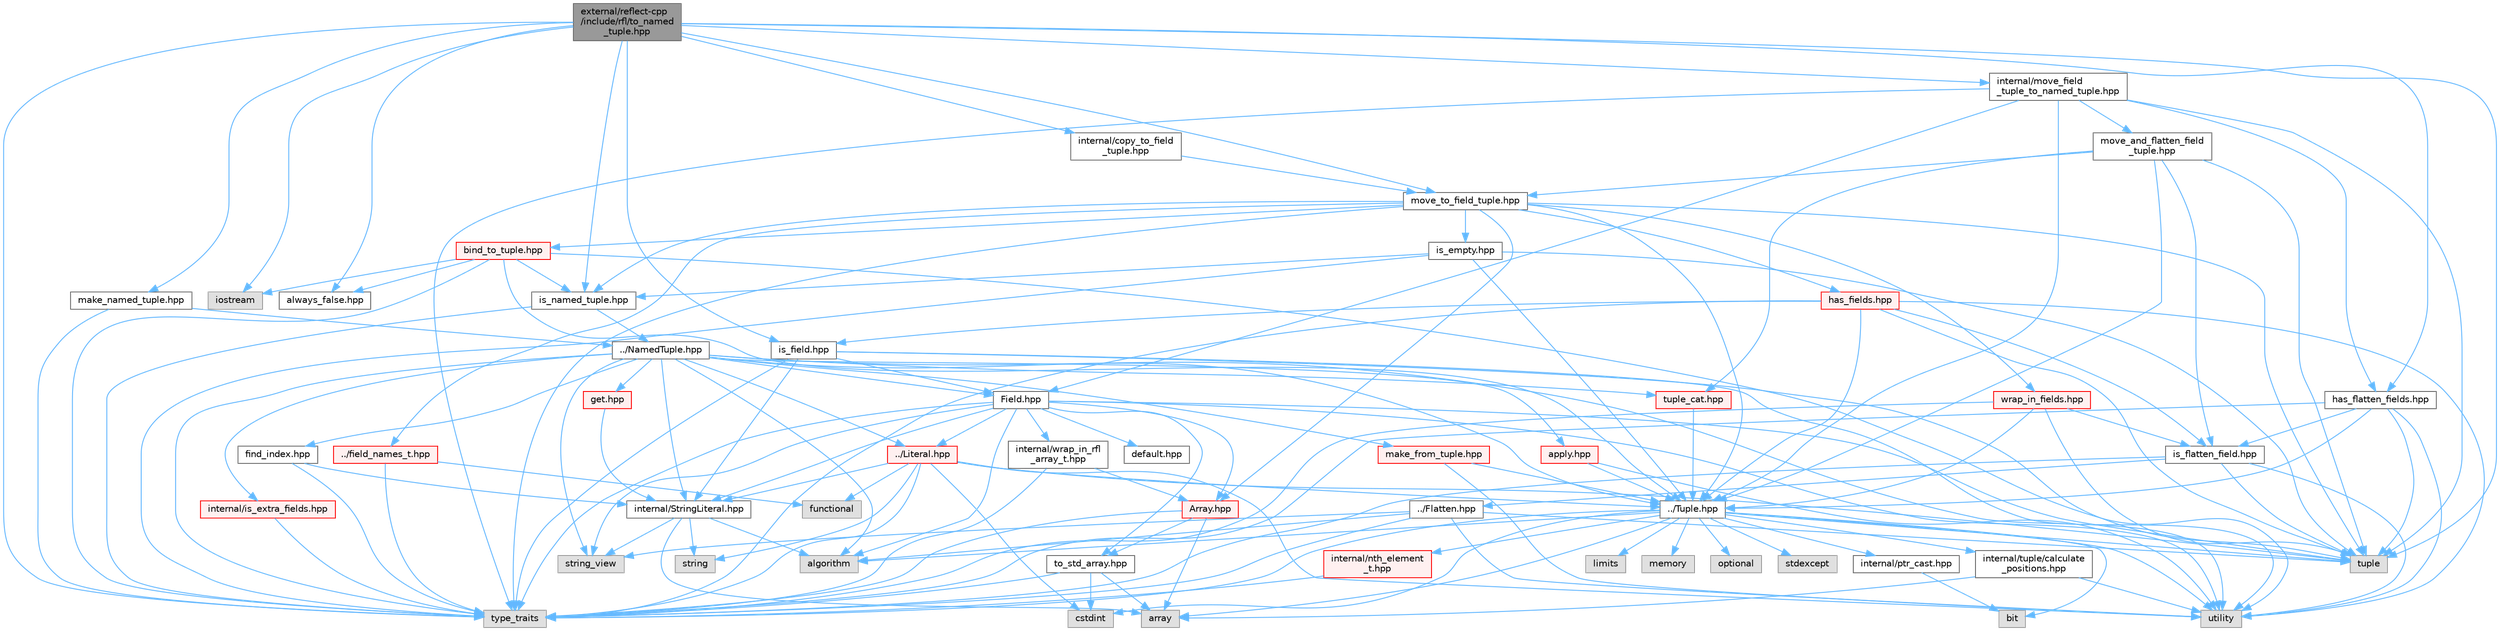 digraph "external/reflect-cpp/include/rfl/to_named_tuple.hpp"
{
 // LATEX_PDF_SIZE
  bgcolor="transparent";
  edge [fontname=Helvetica,fontsize=10,labelfontname=Helvetica,labelfontsize=10];
  node [fontname=Helvetica,fontsize=10,shape=box,height=0.2,width=0.4];
  Node1 [id="Node000001",label="external/reflect-cpp\l/include/rfl/to_named\l_tuple.hpp",height=0.2,width=0.4,color="gray40", fillcolor="grey60", style="filled", fontcolor="black",tooltip=" "];
  Node1 -> Node2 [id="edge1_Node000001_Node000002",color="steelblue1",style="solid",tooltip=" "];
  Node2 [id="Node000002",label="iostream",height=0.2,width=0.4,color="grey60", fillcolor="#E0E0E0", style="filled",tooltip=" "];
  Node1 -> Node3 [id="edge2_Node000001_Node000003",color="steelblue1",style="solid",tooltip=" "];
  Node3 [id="Node000003",label="tuple",height=0.2,width=0.4,color="grey60", fillcolor="#E0E0E0", style="filled",tooltip=" "];
  Node1 -> Node4 [id="edge3_Node000001_Node000004",color="steelblue1",style="solid",tooltip=" "];
  Node4 [id="Node000004",label="type_traits",height=0.2,width=0.4,color="grey60", fillcolor="#E0E0E0", style="filled",tooltip=" "];
  Node1 -> Node5 [id="edge4_Node000001_Node000005",color="steelblue1",style="solid",tooltip=" "];
  Node5 [id="Node000005",label="always_false.hpp",height=0.2,width=0.4,color="grey40", fillcolor="white", style="filled",URL="$always__false_8hpp.html",tooltip=" "];
  Node1 -> Node6 [id="edge5_Node000001_Node000006",color="steelblue1",style="solid",tooltip=" "];
  Node6 [id="Node000006",label="internal/copy_to_field\l_tuple.hpp",height=0.2,width=0.4,color="grey40", fillcolor="white", style="filled",URL="$copy__to__field__tuple_8hpp.html",tooltip=" "];
  Node6 -> Node7 [id="edge6_Node000006_Node000007",color="steelblue1",style="solid",tooltip=" "];
  Node7 [id="Node000007",label="move_to_field_tuple.hpp",height=0.2,width=0.4,color="grey40", fillcolor="white", style="filled",URL="$move__to__field__tuple_8hpp.html",tooltip=" "];
  Node7 -> Node3 [id="edge7_Node000007_Node000003",color="steelblue1",style="solid",tooltip=" "];
  Node7 -> Node4 [id="edge8_Node000007_Node000004",color="steelblue1",style="solid",tooltip=" "];
  Node7 -> Node8 [id="edge9_Node000007_Node000008",color="steelblue1",style="solid",tooltip=" "];
  Node8 [id="Node000008",label="../Tuple.hpp",height=0.2,width=0.4,color="grey40", fillcolor="white", style="filled",URL="$_tuple_8hpp.html",tooltip=" "];
  Node8 -> Node9 [id="edge10_Node000008_Node000009",color="steelblue1",style="solid",tooltip=" "];
  Node9 [id="Node000009",label="algorithm",height=0.2,width=0.4,color="grey60", fillcolor="#E0E0E0", style="filled",tooltip=" "];
  Node8 -> Node10 [id="edge11_Node000008_Node000010",color="steelblue1",style="solid",tooltip=" "];
  Node10 [id="Node000010",label="array",height=0.2,width=0.4,color="grey60", fillcolor="#E0E0E0", style="filled",tooltip=" "];
  Node8 -> Node11 [id="edge12_Node000008_Node000011",color="steelblue1",style="solid",tooltip=" "];
  Node11 [id="Node000011",label="bit",height=0.2,width=0.4,color="grey60", fillcolor="#E0E0E0", style="filled",tooltip=" "];
  Node8 -> Node12 [id="edge13_Node000008_Node000012",color="steelblue1",style="solid",tooltip=" "];
  Node12 [id="Node000012",label="cstdint",height=0.2,width=0.4,color="grey60", fillcolor="#E0E0E0", style="filled",tooltip=" "];
  Node8 -> Node13 [id="edge14_Node000008_Node000013",color="steelblue1",style="solid",tooltip=" "];
  Node13 [id="Node000013",label="limits",height=0.2,width=0.4,color="grey60", fillcolor="#E0E0E0", style="filled",tooltip=" "];
  Node8 -> Node14 [id="edge15_Node000008_Node000014",color="steelblue1",style="solid",tooltip=" "];
  Node14 [id="Node000014",label="memory",height=0.2,width=0.4,color="grey60", fillcolor="#E0E0E0", style="filled",tooltip=" "];
  Node8 -> Node15 [id="edge16_Node000008_Node000015",color="steelblue1",style="solid",tooltip=" "];
  Node15 [id="Node000015",label="optional",height=0.2,width=0.4,color="grey60", fillcolor="#E0E0E0", style="filled",tooltip=" "];
  Node8 -> Node16 [id="edge17_Node000008_Node000016",color="steelblue1",style="solid",tooltip=" "];
  Node16 [id="Node000016",label="stdexcept",height=0.2,width=0.4,color="grey60", fillcolor="#E0E0E0", style="filled",tooltip=" "];
  Node8 -> Node3 [id="edge18_Node000008_Node000003",color="steelblue1",style="solid",tooltip=" "];
  Node8 -> Node4 [id="edge19_Node000008_Node000004",color="steelblue1",style="solid",tooltip=" "];
  Node8 -> Node17 [id="edge20_Node000008_Node000017",color="steelblue1",style="solid",tooltip=" "];
  Node17 [id="Node000017",label="utility",height=0.2,width=0.4,color="grey60", fillcolor="#E0E0E0", style="filled",tooltip=" "];
  Node8 -> Node18 [id="edge21_Node000008_Node000018",color="steelblue1",style="solid",tooltip=" "];
  Node18 [id="Node000018",label="internal/nth_element\l_t.hpp",height=0.2,width=0.4,color="red", fillcolor="#FFF0F0", style="filled",URL="$nth__element__t_8hpp.html",tooltip=" "];
  Node18 -> Node4 [id="edge22_Node000018_Node000004",color="steelblue1",style="solid",tooltip=" "];
  Node8 -> Node20 [id="edge23_Node000008_Node000020",color="steelblue1",style="solid",tooltip=" "];
  Node20 [id="Node000020",label="internal/ptr_cast.hpp",height=0.2,width=0.4,color="grey40", fillcolor="white", style="filled",URL="$ptr__cast_8hpp.html",tooltip=" "];
  Node20 -> Node11 [id="edge24_Node000020_Node000011",color="steelblue1",style="solid",tooltip=" "];
  Node8 -> Node21 [id="edge25_Node000008_Node000021",color="steelblue1",style="solid",tooltip=" "];
  Node21 [id="Node000021",label="internal/tuple/calculate\l_positions.hpp",height=0.2,width=0.4,color="grey40", fillcolor="white", style="filled",URL="$calculate__positions_8hpp.html",tooltip=" "];
  Node21 -> Node10 [id="edge26_Node000021_Node000010",color="steelblue1",style="solid",tooltip=" "];
  Node21 -> Node17 [id="edge27_Node000021_Node000017",color="steelblue1",style="solid",tooltip=" "];
  Node7 -> Node22 [id="edge28_Node000007_Node000022",color="steelblue1",style="solid",tooltip=" "];
  Node22 [id="Node000022",label="../field_names_t.hpp",height=0.2,width=0.4,color="red", fillcolor="#FFF0F0", style="filled",URL="$field__names__t_8hpp.html",tooltip=" "];
  Node22 -> Node23 [id="edge29_Node000022_Node000023",color="steelblue1",style="solid",tooltip=" "];
  Node23 [id="Node000023",label="functional",height=0.2,width=0.4,color="grey60", fillcolor="#E0E0E0", style="filled",tooltip=" "];
  Node22 -> Node4 [id="edge30_Node000022_Node000004",color="steelblue1",style="solid",tooltip=" "];
  Node7 -> Node43 [id="edge31_Node000007_Node000043",color="steelblue1",style="solid",tooltip=" "];
  Node43 [id="Node000043",label="Array.hpp",height=0.2,width=0.4,color="red", fillcolor="#FFF0F0", style="filled",URL="$_array_8hpp.html",tooltip=" "];
  Node43 -> Node10 [id="edge32_Node000043_Node000010",color="steelblue1",style="solid",tooltip=" "];
  Node43 -> Node4 [id="edge33_Node000043_Node000004",color="steelblue1",style="solid",tooltip=" "];
  Node43 -> Node44 [id="edge34_Node000043_Node000044",color="steelblue1",style="solid",tooltip=" "];
  Node44 [id="Node000044",label="to_std_array.hpp",height=0.2,width=0.4,color="grey40", fillcolor="white", style="filled",URL="$to__std__array_8hpp.html",tooltip=" "];
  Node44 -> Node10 [id="edge35_Node000044_Node000010",color="steelblue1",style="solid",tooltip=" "];
  Node44 -> Node12 [id="edge36_Node000044_Node000012",color="steelblue1",style="solid",tooltip=" "];
  Node44 -> Node4 [id="edge37_Node000044_Node000004",color="steelblue1",style="solid",tooltip=" "];
  Node7 -> Node45 [id="edge38_Node000007_Node000045",color="steelblue1",style="solid",tooltip=" "];
  Node45 [id="Node000045",label="bind_to_tuple.hpp",height=0.2,width=0.4,color="red", fillcolor="#FFF0F0", style="filled",URL="$bind__to__tuple_8hpp.html",tooltip=" "];
  Node45 -> Node2 [id="edge39_Node000045_Node000002",color="steelblue1",style="solid",tooltip=" "];
  Node45 -> Node4 [id="edge40_Node000045_Node000004",color="steelblue1",style="solid",tooltip=" "];
  Node45 -> Node17 [id="edge41_Node000045_Node000017",color="steelblue1",style="solid",tooltip=" "];
  Node45 -> Node8 [id="edge42_Node000045_Node000008",color="steelblue1",style="solid",tooltip=" "];
  Node45 -> Node5 [id="edge43_Node000045_Node000005",color="steelblue1",style="solid",tooltip=" "];
  Node45 -> Node47 [id="edge44_Node000045_Node000047",color="steelblue1",style="solid",tooltip=" "];
  Node47 [id="Node000047",label="is_named_tuple.hpp",height=0.2,width=0.4,color="grey40", fillcolor="white", style="filled",URL="$is__named__tuple_8hpp.html",tooltip=" "];
  Node47 -> Node4 [id="edge45_Node000047_Node000004",color="steelblue1",style="solid",tooltip=" "];
  Node47 -> Node48 [id="edge46_Node000047_Node000048",color="steelblue1",style="solid",tooltip=" "];
  Node48 [id="Node000048",label="../NamedTuple.hpp",height=0.2,width=0.4,color="grey40", fillcolor="white", style="filled",URL="$_named_tuple_8hpp.html",tooltip=" "];
  Node48 -> Node9 [id="edge47_Node000048_Node000009",color="steelblue1",style="solid",tooltip=" "];
  Node48 -> Node32 [id="edge48_Node000048_Node000032",color="steelblue1",style="solid",tooltip=" "];
  Node32 [id="Node000032",label="string_view",height=0.2,width=0.4,color="grey60", fillcolor="#E0E0E0", style="filled",tooltip=" "];
  Node48 -> Node4 [id="edge49_Node000048_Node000004",color="steelblue1",style="solid",tooltip=" "];
  Node48 -> Node17 [id="edge50_Node000048_Node000017",color="steelblue1",style="solid",tooltip=" "];
  Node48 -> Node49 [id="edge51_Node000048_Node000049",color="steelblue1",style="solid",tooltip=" "];
  Node49 [id="Node000049",label="Field.hpp",height=0.2,width=0.4,color="grey40", fillcolor="white", style="filled",URL="$_field_8hpp.html",tooltip=" "];
  Node49 -> Node9 [id="edge52_Node000049_Node000009",color="steelblue1",style="solid",tooltip=" "];
  Node49 -> Node32 [id="edge53_Node000049_Node000032",color="steelblue1",style="solid",tooltip=" "];
  Node49 -> Node3 [id="edge54_Node000049_Node000003",color="steelblue1",style="solid",tooltip=" "];
  Node49 -> Node4 [id="edge55_Node000049_Node000004",color="steelblue1",style="solid",tooltip=" "];
  Node49 -> Node17 [id="edge56_Node000049_Node000017",color="steelblue1",style="solid",tooltip=" "];
  Node49 -> Node25 [id="edge57_Node000049_Node000025",color="steelblue1",style="solid",tooltip=" "];
  Node25 [id="Node000025",label="../Literal.hpp",height=0.2,width=0.4,color="red", fillcolor="#FFF0F0", style="filled",URL="$_literal_8hpp.html",tooltip=" "];
  Node25 -> Node12 [id="edge58_Node000025_Node000012",color="steelblue1",style="solid",tooltip=" "];
  Node25 -> Node23 [id="edge59_Node000025_Node000023",color="steelblue1",style="solid",tooltip=" "];
  Node25 -> Node27 [id="edge60_Node000025_Node000027",color="steelblue1",style="solid",tooltip=" "];
  Node27 [id="Node000027",label="string",height=0.2,width=0.4,color="grey60", fillcolor="#E0E0E0", style="filled",tooltip=" "];
  Node25 -> Node3 [id="edge61_Node000025_Node000003",color="steelblue1",style="solid",tooltip=" "];
  Node25 -> Node4 [id="edge62_Node000025_Node000004",color="steelblue1",style="solid",tooltip=" "];
  Node25 -> Node17 [id="edge63_Node000025_Node000017",color="steelblue1",style="solid",tooltip=" "];
  Node25 -> Node8 [id="edge64_Node000025_Node000008",color="steelblue1",style="solid",tooltip=" "];
  Node25 -> Node31 [id="edge65_Node000025_Node000031",color="steelblue1",style="solid",tooltip=" "];
  Node31 [id="Node000031",label="internal/StringLiteral.hpp",height=0.2,width=0.4,color="grey40", fillcolor="white", style="filled",URL="$_string_literal_8hpp.html",tooltip=" "];
  Node31 -> Node9 [id="edge66_Node000031_Node000009",color="steelblue1",style="solid",tooltip=" "];
  Node31 -> Node10 [id="edge67_Node000031_Node000010",color="steelblue1",style="solid",tooltip=" "];
  Node31 -> Node27 [id="edge68_Node000031_Node000027",color="steelblue1",style="solid",tooltip=" "];
  Node31 -> Node32 [id="edge69_Node000031_Node000032",color="steelblue1",style="solid",tooltip=" "];
  Node49 -> Node42 [id="edge70_Node000049_Node000042",color="steelblue1",style="solid",tooltip=" "];
  Node42 [id="Node000042",label="default.hpp",height=0.2,width=0.4,color="grey40", fillcolor="white", style="filled",URL="$default_8hpp.html",tooltip=" "];
  Node49 -> Node43 [id="edge71_Node000049_Node000043",color="steelblue1",style="solid",tooltip=" "];
  Node49 -> Node31 [id="edge72_Node000049_Node000031",color="steelblue1",style="solid",tooltip=" "];
  Node49 -> Node44 [id="edge73_Node000049_Node000044",color="steelblue1",style="solid",tooltip=" "];
  Node49 -> Node50 [id="edge74_Node000049_Node000050",color="steelblue1",style="solid",tooltip=" "];
  Node50 [id="Node000050",label="internal/wrap_in_rfl\l_array_t.hpp",height=0.2,width=0.4,color="grey40", fillcolor="white", style="filled",URL="$wrap__in__rfl__array__t_8hpp.html",tooltip=" "];
  Node50 -> Node4 [id="edge75_Node000050_Node000004",color="steelblue1",style="solid",tooltip=" "];
  Node50 -> Node43 [id="edge76_Node000050_Node000043",color="steelblue1",style="solid",tooltip=" "];
  Node48 -> Node25 [id="edge77_Node000048_Node000025",color="steelblue1",style="solid",tooltip=" "];
  Node48 -> Node8 [id="edge78_Node000048_Node000008",color="steelblue1",style="solid",tooltip=" "];
  Node48 -> Node51 [id="edge79_Node000048_Node000051",color="steelblue1",style="solid",tooltip=" "];
  Node51 [id="Node000051",label="apply.hpp",height=0.2,width=0.4,color="red", fillcolor="#FFF0F0", style="filled",URL="$apply_8hpp.html",tooltip=" "];
  Node51 -> Node17 [id="edge80_Node000051_Node000017",color="steelblue1",style="solid",tooltip=" "];
  Node51 -> Node8 [id="edge81_Node000051_Node000008",color="steelblue1",style="solid",tooltip=" "];
  Node48 -> Node53 [id="edge82_Node000048_Node000053",color="steelblue1",style="solid",tooltip=" "];
  Node53 [id="Node000053",label="get.hpp",height=0.2,width=0.4,color="red", fillcolor="#FFF0F0", style="filled",URL="$get_8hpp.html",tooltip=" "];
  Node53 -> Node31 [id="edge83_Node000053_Node000031",color="steelblue1",style="solid",tooltip=" "];
  Node48 -> Node31 [id="edge84_Node000048_Node000031",color="steelblue1",style="solid",tooltip=" "];
  Node48 -> Node56 [id="edge85_Node000048_Node000056",color="steelblue1",style="solid",tooltip=" "];
  Node56 [id="Node000056",label="find_index.hpp",height=0.2,width=0.4,color="grey40", fillcolor="white", style="filled",URL="$find__index_8hpp.html",tooltip=" "];
  Node56 -> Node4 [id="edge86_Node000056_Node000004",color="steelblue1",style="solid",tooltip=" "];
  Node56 -> Node31 [id="edge87_Node000056_Node000031",color="steelblue1",style="solid",tooltip=" "];
  Node48 -> Node57 [id="edge88_Node000048_Node000057",color="steelblue1",style="solid",tooltip=" "];
  Node57 [id="Node000057",label="internal/is_extra_fields.hpp",height=0.2,width=0.4,color="red", fillcolor="#FFF0F0", style="filled",URL="$is__extra__fields_8hpp.html",tooltip=" "];
  Node57 -> Node4 [id="edge89_Node000057_Node000004",color="steelblue1",style="solid",tooltip=" "];
  Node48 -> Node60 [id="edge90_Node000048_Node000060",color="steelblue1",style="solid",tooltip=" "];
  Node60 [id="Node000060",label="make_from_tuple.hpp",height=0.2,width=0.4,color="red", fillcolor="#FFF0F0", style="filled",URL="$make__from__tuple_8hpp.html",tooltip=" "];
  Node60 -> Node17 [id="edge91_Node000060_Node000017",color="steelblue1",style="solid",tooltip=" "];
  Node60 -> Node8 [id="edge92_Node000060_Node000008",color="steelblue1",style="solid",tooltip=" "];
  Node48 -> Node62 [id="edge93_Node000048_Node000062",color="steelblue1",style="solid",tooltip=" "];
  Node62 [id="Node000062",label="tuple_cat.hpp",height=0.2,width=0.4,color="red", fillcolor="#FFF0F0", style="filled",URL="$tuple__cat_8hpp.html",tooltip=" "];
  Node62 -> Node8 [id="edge94_Node000062_Node000008",color="steelblue1",style="solid",tooltip=" "];
  Node7 -> Node64 [id="edge95_Node000007_Node000064",color="steelblue1",style="solid",tooltip=" "];
  Node64 [id="Node000064",label="has_fields.hpp",height=0.2,width=0.4,color="red", fillcolor="#FFF0F0", style="filled",URL="$has__fields_8hpp.html",tooltip=" "];
  Node64 -> Node3 [id="edge96_Node000064_Node000003",color="steelblue1",style="solid",tooltip=" "];
  Node64 -> Node4 [id="edge97_Node000064_Node000004",color="steelblue1",style="solid",tooltip=" "];
  Node64 -> Node17 [id="edge98_Node000064_Node000017",color="steelblue1",style="solid",tooltip=" "];
  Node64 -> Node8 [id="edge99_Node000064_Node000008",color="steelblue1",style="solid",tooltip=" "];
  Node64 -> Node66 [id="edge100_Node000064_Node000066",color="steelblue1",style="solid",tooltip=" "];
  Node66 [id="Node000066",label="is_field.hpp",height=0.2,width=0.4,color="grey40", fillcolor="white", style="filled",URL="$is__field_8hpp.html",tooltip=" "];
  Node66 -> Node3 [id="edge101_Node000066_Node000003",color="steelblue1",style="solid",tooltip=" "];
  Node66 -> Node4 [id="edge102_Node000066_Node000004",color="steelblue1",style="solid",tooltip=" "];
  Node66 -> Node17 [id="edge103_Node000066_Node000017",color="steelblue1",style="solid",tooltip=" "];
  Node66 -> Node49 [id="edge104_Node000066_Node000049",color="steelblue1",style="solid",tooltip=" "];
  Node66 -> Node31 [id="edge105_Node000066_Node000031",color="steelblue1",style="solid",tooltip=" "];
  Node64 -> Node38 [id="edge106_Node000064_Node000038",color="steelblue1",style="solid",tooltip=" "];
  Node38 [id="Node000038",label="is_flatten_field.hpp",height=0.2,width=0.4,color="grey40", fillcolor="white", style="filled",URL="$is__flatten__field_8hpp.html",tooltip=" "];
  Node38 -> Node3 [id="edge107_Node000038_Node000003",color="steelblue1",style="solid",tooltip=" "];
  Node38 -> Node4 [id="edge108_Node000038_Node000004",color="steelblue1",style="solid",tooltip=" "];
  Node38 -> Node17 [id="edge109_Node000038_Node000017",color="steelblue1",style="solid",tooltip=" "];
  Node38 -> Node39 [id="edge110_Node000038_Node000039",color="steelblue1",style="solid",tooltip=" "];
  Node39 [id="Node000039",label="../Flatten.hpp",height=0.2,width=0.4,color="grey40", fillcolor="white", style="filled",URL="$_flatten_8hpp.html",tooltip=" "];
  Node39 -> Node9 [id="edge111_Node000039_Node000009",color="steelblue1",style="solid",tooltip=" "];
  Node39 -> Node32 [id="edge112_Node000039_Node000032",color="steelblue1",style="solid",tooltip=" "];
  Node39 -> Node3 [id="edge113_Node000039_Node000003",color="steelblue1",style="solid",tooltip=" "];
  Node39 -> Node4 [id="edge114_Node000039_Node000004",color="steelblue1",style="solid",tooltip=" "];
  Node39 -> Node17 [id="edge115_Node000039_Node000017",color="steelblue1",style="solid",tooltip=" "];
  Node7 -> Node69 [id="edge116_Node000007_Node000069",color="steelblue1",style="solid",tooltip=" "];
  Node69 [id="Node000069",label="is_empty.hpp",height=0.2,width=0.4,color="grey40", fillcolor="white", style="filled",URL="$internal_2is__empty_8hpp.html",tooltip=" "];
  Node69 -> Node3 [id="edge117_Node000069_Node000003",color="steelblue1",style="solid",tooltip=" "];
  Node69 -> Node4 [id="edge118_Node000069_Node000004",color="steelblue1",style="solid",tooltip=" "];
  Node69 -> Node8 [id="edge119_Node000069_Node000008",color="steelblue1",style="solid",tooltip=" "];
  Node69 -> Node47 [id="edge120_Node000069_Node000047",color="steelblue1",style="solid",tooltip=" "];
  Node7 -> Node47 [id="edge121_Node000007_Node000047",color="steelblue1",style="solid",tooltip=" "];
  Node7 -> Node70 [id="edge122_Node000007_Node000070",color="steelblue1",style="solid",tooltip=" "];
  Node70 [id="Node000070",label="wrap_in_fields.hpp",height=0.2,width=0.4,color="red", fillcolor="#FFF0F0", style="filled",URL="$wrap__in__fields_8hpp.html",tooltip=" "];
  Node70 -> Node3 [id="edge123_Node000070_Node000003",color="steelblue1",style="solid",tooltip=" "];
  Node70 -> Node4 [id="edge124_Node000070_Node000004",color="steelblue1",style="solid",tooltip=" "];
  Node70 -> Node8 [id="edge125_Node000070_Node000008",color="steelblue1",style="solid",tooltip=" "];
  Node70 -> Node38 [id="edge126_Node000070_Node000038",color="steelblue1",style="solid",tooltip=" "];
  Node1 -> Node73 [id="edge127_Node000001_Node000073",color="steelblue1",style="solid",tooltip=" "];
  Node73 [id="Node000073",label="has_flatten_fields.hpp",height=0.2,width=0.4,color="grey40", fillcolor="white", style="filled",URL="$has__flatten__fields_8hpp.html",tooltip=" "];
  Node73 -> Node3 [id="edge128_Node000073_Node000003",color="steelblue1",style="solid",tooltip=" "];
  Node73 -> Node4 [id="edge129_Node000073_Node000004",color="steelblue1",style="solid",tooltip=" "];
  Node73 -> Node17 [id="edge130_Node000073_Node000017",color="steelblue1",style="solid",tooltip=" "];
  Node73 -> Node8 [id="edge131_Node000073_Node000008",color="steelblue1",style="solid",tooltip=" "];
  Node73 -> Node38 [id="edge132_Node000073_Node000038",color="steelblue1",style="solid",tooltip=" "];
  Node1 -> Node66 [id="edge133_Node000001_Node000066",color="steelblue1",style="solid",tooltip=" "];
  Node1 -> Node47 [id="edge134_Node000001_Node000047",color="steelblue1",style="solid",tooltip=" "];
  Node1 -> Node75 [id="edge135_Node000001_Node000075",color="steelblue1",style="solid",tooltip=" "];
  Node75 [id="Node000075",label="internal/move_field\l_tuple_to_named_tuple.hpp",height=0.2,width=0.4,color="grey40", fillcolor="white", style="filled",URL="$move__field__tuple__to__named__tuple_8hpp.html",tooltip=" "];
  Node75 -> Node3 [id="edge136_Node000075_Node000003",color="steelblue1",style="solid",tooltip=" "];
  Node75 -> Node4 [id="edge137_Node000075_Node000004",color="steelblue1",style="solid",tooltip=" "];
  Node75 -> Node49 [id="edge138_Node000075_Node000049",color="steelblue1",style="solid",tooltip=" "];
  Node75 -> Node8 [id="edge139_Node000075_Node000008",color="steelblue1",style="solid",tooltip=" "];
  Node75 -> Node73 [id="edge140_Node000075_Node000073",color="steelblue1",style="solid",tooltip=" "];
  Node75 -> Node76 [id="edge141_Node000075_Node000076",color="steelblue1",style="solid",tooltip=" "];
  Node76 [id="Node000076",label="move_and_flatten_field\l_tuple.hpp",height=0.2,width=0.4,color="grey40", fillcolor="white", style="filled",URL="$move__and__flatten__field__tuple_8hpp.html",tooltip=" "];
  Node76 -> Node3 [id="edge142_Node000076_Node000003",color="steelblue1",style="solid",tooltip=" "];
  Node76 -> Node8 [id="edge143_Node000076_Node000008",color="steelblue1",style="solid",tooltip=" "];
  Node76 -> Node62 [id="edge144_Node000076_Node000062",color="steelblue1",style="solid",tooltip=" "];
  Node76 -> Node38 [id="edge145_Node000076_Node000038",color="steelblue1",style="solid",tooltip=" "];
  Node76 -> Node7 [id="edge146_Node000076_Node000007",color="steelblue1",style="solid",tooltip=" "];
  Node1 -> Node7 [id="edge147_Node000001_Node000007",color="steelblue1",style="solid",tooltip=" "];
  Node1 -> Node77 [id="edge148_Node000001_Node000077",color="steelblue1",style="solid",tooltip=" "];
  Node77 [id="Node000077",label="make_named_tuple.hpp",height=0.2,width=0.4,color="grey40", fillcolor="white", style="filled",URL="$make__named__tuple_8hpp.html",tooltip=" "];
  Node77 -> Node4 [id="edge149_Node000077_Node000004",color="steelblue1",style="solid",tooltip=" "];
  Node77 -> Node48 [id="edge150_Node000077_Node000048",color="steelblue1",style="solid",tooltip=" "];
}
